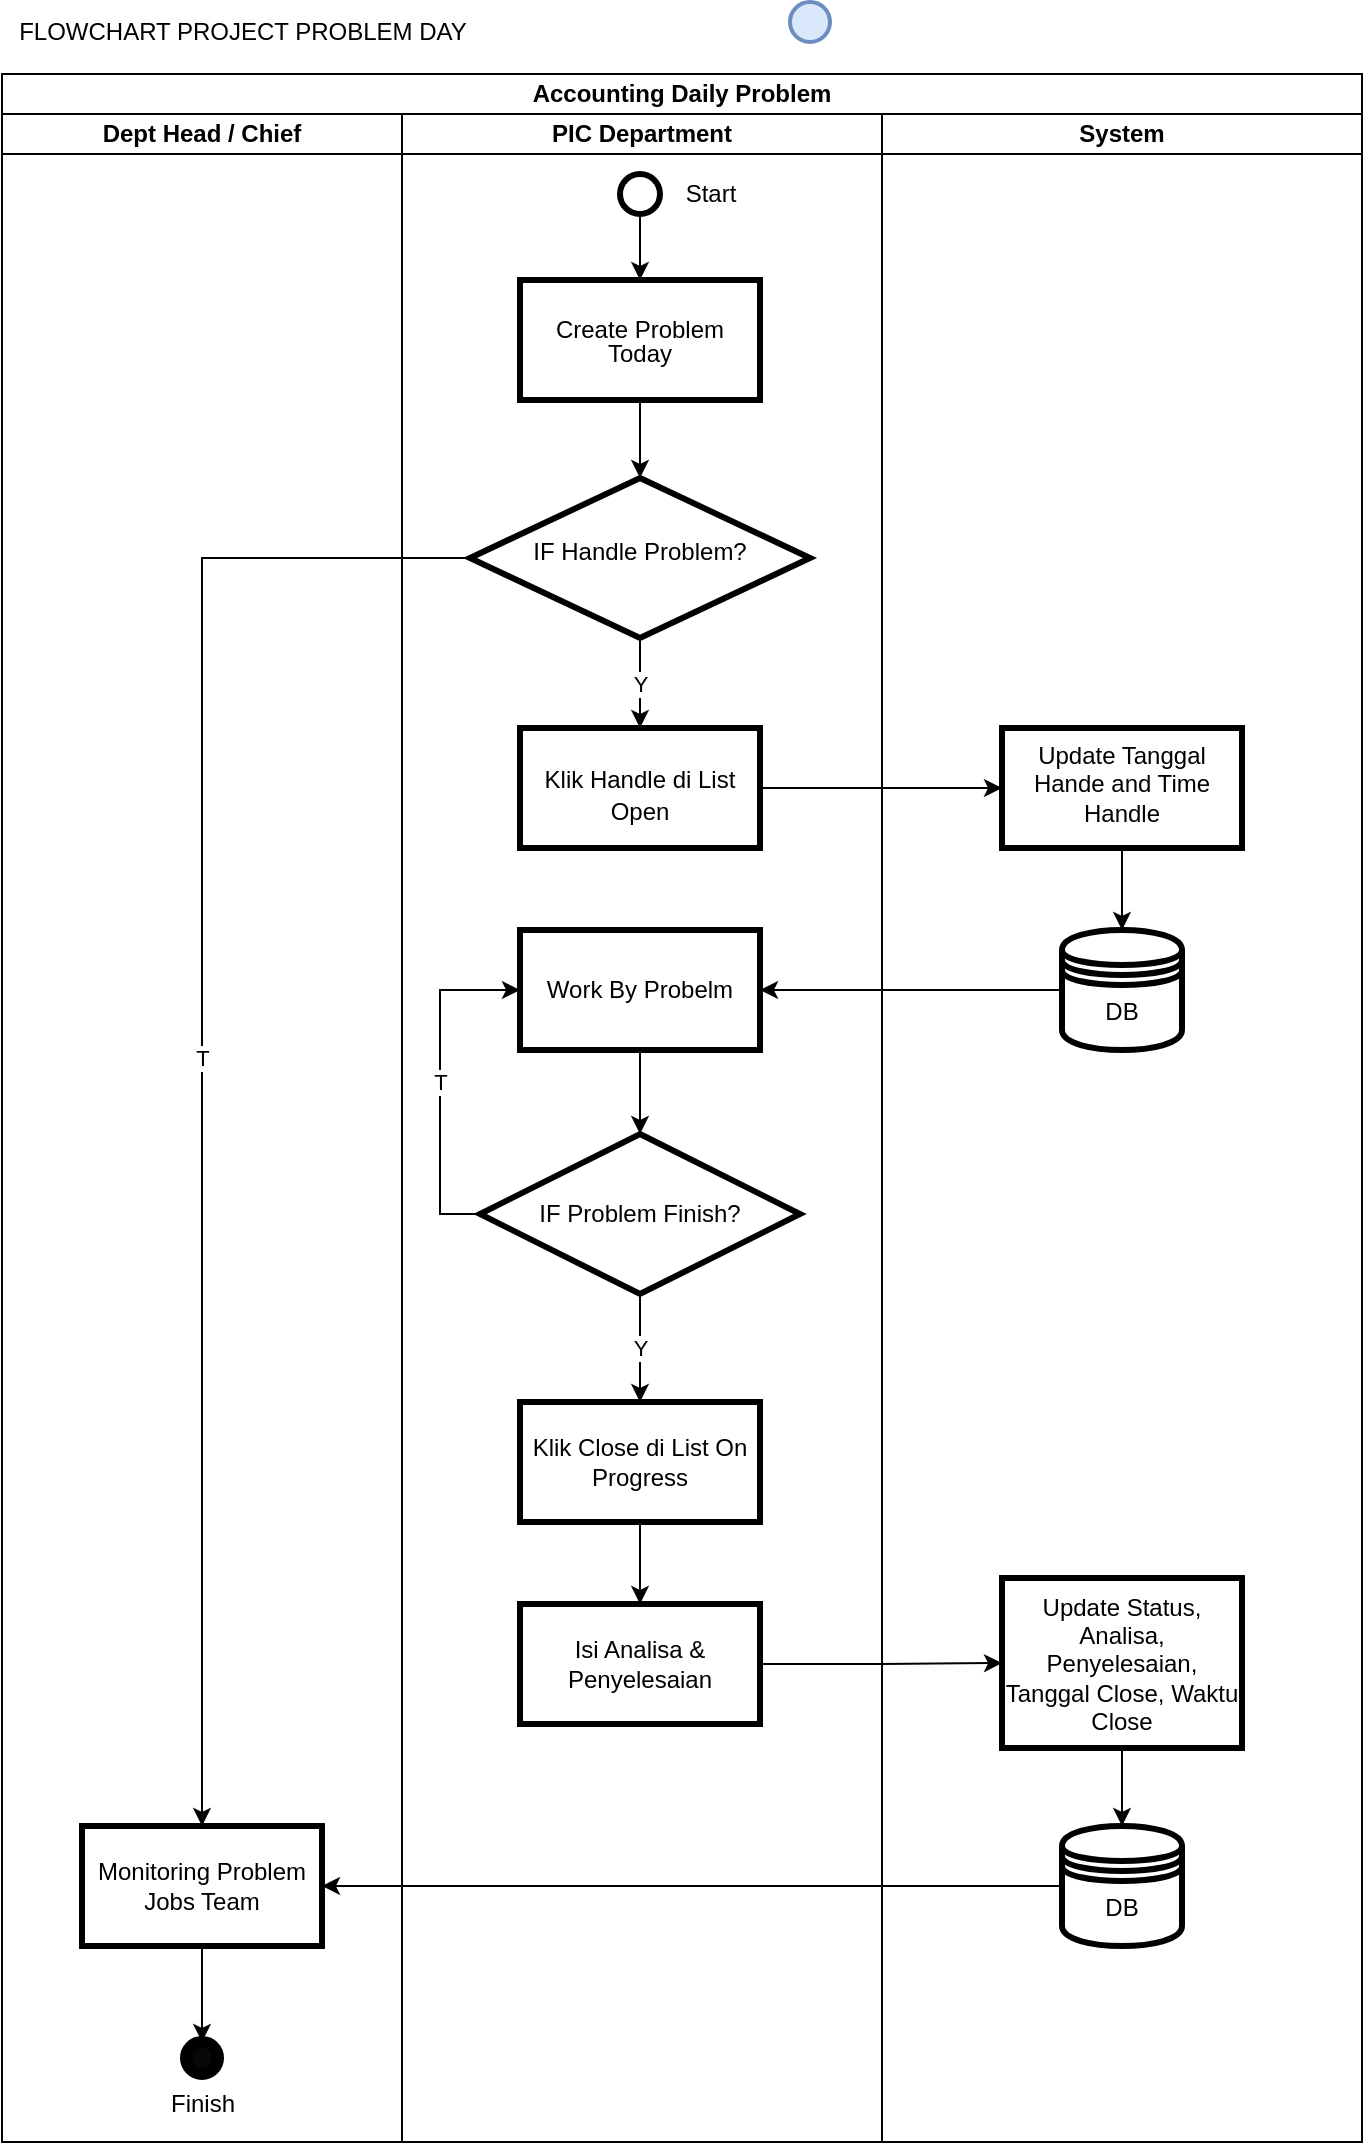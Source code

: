 <mxfile version="20.2.1" type="github">
  <diagram id="AZVq3lzHW0-drymZApkU" name="Page-1">
    <mxGraphModel dx="1102" dy="600" grid="1" gridSize="10" guides="1" tooltips="1" connect="1" arrows="1" fold="1" page="1" pageScale="1" pageWidth="827" pageHeight="1169" math="0" shadow="0">
      <root>
        <mxCell id="0" />
        <mxCell id="1" parent="0" />
        <mxCell id="lLMcPlmDv0JlXJ0g5ISU-1" value="Accounting Daily Problem" style="swimlane;childLayout=stackLayout;resizeParent=1;resizeParentMax=0;startSize=20;whiteSpace=wrap;" vertex="1" parent="1">
          <mxGeometry y="46" width="680" height="1034" as="geometry" />
        </mxCell>
        <mxCell id="lLMcPlmDv0JlXJ0g5ISU-2" value="Dept Head / Chief" style="swimlane;startSize=20;whiteSpace=wrap;" vertex="1" parent="lLMcPlmDv0JlXJ0g5ISU-1">
          <mxGeometry y="20" width="200" height="1014" as="geometry" />
        </mxCell>
        <mxCell id="lLMcPlmDv0JlXJ0g5ISU-66" style="edgeStyle=orthogonalEdgeStyle;rounded=0;orthogonalLoop=1;jettySize=auto;html=1;exitX=0.5;exitY=1;exitDx=0;exitDy=0;fontSize=12;" edge="1" parent="lLMcPlmDv0JlXJ0g5ISU-2" source="lLMcPlmDv0JlXJ0g5ISU-52" target="lLMcPlmDv0JlXJ0g5ISU-65">
          <mxGeometry relative="1" as="geometry" />
        </mxCell>
        <mxCell id="lLMcPlmDv0JlXJ0g5ISU-52" value="Monitoring Problem Jobs Team" style="whiteSpace=wrap;html=1;rounded=0;shadow=0;glass=0;sketch=0;strokeWidth=3;" vertex="1" parent="lLMcPlmDv0JlXJ0g5ISU-2">
          <mxGeometry x="40" y="856" width="120" height="60" as="geometry" />
        </mxCell>
        <mxCell id="lLMcPlmDv0JlXJ0g5ISU-65" value="" style="verticalLabelPosition=bottom;verticalAlign=top;html=1;shape=mxgraph.flowchart.on-page_reference;rounded=0;shadow=0;glass=0;sketch=0;fontSize=12;strokeWidth=6;fillColor=#080808;" vertex="1" parent="lLMcPlmDv0JlXJ0g5ISU-2">
          <mxGeometry x="92" y="964" width="16" height="16" as="geometry" />
        </mxCell>
        <mxCell id="lLMcPlmDv0JlXJ0g5ISU-67" value="Finish" style="text;html=1;align=center;verticalAlign=middle;resizable=0;points=[];autosize=1;strokeColor=none;fillColor=none;fontSize=12;" vertex="1" parent="lLMcPlmDv0JlXJ0g5ISU-2">
          <mxGeometry x="70" y="980" width="60" height="30" as="geometry" />
        </mxCell>
        <mxCell id="lLMcPlmDv0JlXJ0g5ISU-3" value="PIC Department" style="swimlane;startSize=20;whiteSpace=wrap;" vertex="1" parent="lLMcPlmDv0JlXJ0g5ISU-1">
          <mxGeometry x="200" y="20" width="240" height="1014" as="geometry" />
        </mxCell>
        <mxCell id="lLMcPlmDv0JlXJ0g5ISU-14" value="" style="edgeStyle=orthogonalEdgeStyle;rounded=0;orthogonalLoop=1;jettySize=auto;html=1;" edge="1" parent="lLMcPlmDv0JlXJ0g5ISU-3" source="lLMcPlmDv0JlXJ0g5ISU-8" target="lLMcPlmDv0JlXJ0g5ISU-13">
          <mxGeometry relative="1" as="geometry" />
        </mxCell>
        <mxCell id="lLMcPlmDv0JlXJ0g5ISU-8" value="" style="verticalLabelPosition=bottom;verticalAlign=top;html=1;shape=mxgraph.flowchart.on-page_reference;strokeWidth=3;whiteSpace=wrap;" vertex="1" parent="lLMcPlmDv0JlXJ0g5ISU-3">
          <mxGeometry x="109" y="30" width="20" height="20" as="geometry" />
        </mxCell>
        <mxCell id="lLMcPlmDv0JlXJ0g5ISU-16" value="" style="edgeStyle=orthogonalEdgeStyle;rounded=0;orthogonalLoop=1;jettySize=auto;html=1;" edge="1" parent="lLMcPlmDv0JlXJ0g5ISU-3" source="lLMcPlmDv0JlXJ0g5ISU-13" target="lLMcPlmDv0JlXJ0g5ISU-15">
          <mxGeometry relative="1" as="geometry" />
        </mxCell>
        <mxCell id="lLMcPlmDv0JlXJ0g5ISU-13" value="&lt;p style=&quot;line-height: 1;&quot;&gt;Create Problem Today&lt;br&gt;&lt;/p&gt;" style="html=1;verticalAlign=top;strokeWidth=3;whiteSpace=wrap;" vertex="1" parent="lLMcPlmDv0JlXJ0g5ISU-3">
          <mxGeometry x="59" y="83" width="120" height="60" as="geometry" />
        </mxCell>
        <mxCell id="lLMcPlmDv0JlXJ0g5ISU-25" value="Y" style="edgeStyle=orthogonalEdgeStyle;rounded=0;orthogonalLoop=1;jettySize=auto;html=1;" edge="1" parent="lLMcPlmDv0JlXJ0g5ISU-3" source="lLMcPlmDv0JlXJ0g5ISU-15" target="lLMcPlmDv0JlXJ0g5ISU-24">
          <mxGeometry relative="1" as="geometry" />
        </mxCell>
        <mxCell id="lLMcPlmDv0JlXJ0g5ISU-15" value="&lt;div&gt;&lt;br&gt;&lt;/div&gt;&lt;div style=&quot;line-height: 2.8;&quot;&gt;IF Handle Problem?&lt;br&gt;&lt;/div&gt;&lt;p&gt;&lt;/p&gt;&lt;p&gt;&lt;/p&gt;" style="rhombus;html=1;verticalAlign=top;strokeWidth=3;whiteSpace=wrap;" vertex="1" parent="lLMcPlmDv0JlXJ0g5ISU-3">
          <mxGeometry x="34" y="182" width="170" height="80" as="geometry" />
        </mxCell>
        <mxCell id="lLMcPlmDv0JlXJ0g5ISU-24" value="&lt;p style=&quot;line-height: 1.3;&quot;&gt;Klik Handle di List Open&lt;br&gt;&lt;/p&gt;" style="html=1;verticalAlign=top;strokeWidth=3;whiteSpace=wrap;" vertex="1" parent="lLMcPlmDv0JlXJ0g5ISU-3">
          <mxGeometry x="59" y="307" width="120" height="60" as="geometry" />
        </mxCell>
        <mxCell id="lLMcPlmDv0JlXJ0g5ISU-40" value="" style="edgeStyle=orthogonalEdgeStyle;rounded=0;orthogonalLoop=1;jettySize=auto;html=1;" edge="1" parent="lLMcPlmDv0JlXJ0g5ISU-3" source="lLMcPlmDv0JlXJ0g5ISU-37" target="lLMcPlmDv0JlXJ0g5ISU-39">
          <mxGeometry relative="1" as="geometry" />
        </mxCell>
        <mxCell id="lLMcPlmDv0JlXJ0g5ISU-37" value="Work By Probelm" style="whiteSpace=wrap;html=1;rounded=0;shadow=0;glass=0;sketch=0;strokeWidth=3;" vertex="1" parent="lLMcPlmDv0JlXJ0g5ISU-3">
          <mxGeometry x="59" y="408" width="120" height="60" as="geometry" />
        </mxCell>
        <mxCell id="lLMcPlmDv0JlXJ0g5ISU-42" value="Y" style="edgeStyle=orthogonalEdgeStyle;rounded=0;orthogonalLoop=1;jettySize=auto;html=1;" edge="1" parent="lLMcPlmDv0JlXJ0g5ISU-3" source="lLMcPlmDv0JlXJ0g5ISU-39" target="lLMcPlmDv0JlXJ0g5ISU-41">
          <mxGeometry relative="1" as="geometry" />
        </mxCell>
        <mxCell id="lLMcPlmDv0JlXJ0g5ISU-45" value="T" style="edgeStyle=orthogonalEdgeStyle;rounded=0;orthogonalLoop=1;jettySize=auto;html=1;entryX=0;entryY=0.5;entryDx=0;entryDy=0;" edge="1" parent="lLMcPlmDv0JlXJ0g5ISU-3" source="lLMcPlmDv0JlXJ0g5ISU-39" target="lLMcPlmDv0JlXJ0g5ISU-37">
          <mxGeometry relative="1" as="geometry">
            <Array as="points">
              <mxPoint x="19" y="550" />
              <mxPoint x="19" y="438" />
            </Array>
          </mxGeometry>
        </mxCell>
        <mxCell id="lLMcPlmDv0JlXJ0g5ISU-39" value="IF Problem Finish?" style="rhombus;whiteSpace=wrap;html=1;rounded=0;shadow=0;glass=0;sketch=0;strokeWidth=3;" vertex="1" parent="lLMcPlmDv0JlXJ0g5ISU-3">
          <mxGeometry x="39" y="510" width="160" height="80" as="geometry" />
        </mxCell>
        <mxCell id="lLMcPlmDv0JlXJ0g5ISU-44" value="" style="edgeStyle=orthogonalEdgeStyle;rounded=0;orthogonalLoop=1;jettySize=auto;html=1;" edge="1" parent="lLMcPlmDv0JlXJ0g5ISU-3" source="lLMcPlmDv0JlXJ0g5ISU-41" target="lLMcPlmDv0JlXJ0g5ISU-43">
          <mxGeometry relative="1" as="geometry" />
        </mxCell>
        <mxCell id="lLMcPlmDv0JlXJ0g5ISU-41" value="Klik Close di List On Progress" style="whiteSpace=wrap;html=1;rounded=0;shadow=0;glass=0;sketch=0;strokeWidth=3;" vertex="1" parent="lLMcPlmDv0JlXJ0g5ISU-3">
          <mxGeometry x="59" y="644" width="120" height="60" as="geometry" />
        </mxCell>
        <mxCell id="lLMcPlmDv0JlXJ0g5ISU-43" value="Isi Analisa &amp;amp; Penyelesaian" style="whiteSpace=wrap;html=1;rounded=0;shadow=0;glass=0;sketch=0;strokeWidth=3;" vertex="1" parent="lLMcPlmDv0JlXJ0g5ISU-3">
          <mxGeometry x="59" y="745" width="120" height="60" as="geometry" />
        </mxCell>
        <mxCell id="lLMcPlmDv0JlXJ0g5ISU-68" value="Start" style="text;html=1;align=center;verticalAlign=middle;resizable=0;points=[];autosize=1;strokeColor=none;fillColor=none;fontSize=12;" vertex="1" parent="lLMcPlmDv0JlXJ0g5ISU-3">
          <mxGeometry x="129" y="25" width="50" height="30" as="geometry" />
        </mxCell>
        <mxCell id="lLMcPlmDv0JlXJ0g5ISU-34" value="" style="edgeStyle=orthogonalEdgeStyle;rounded=0;orthogonalLoop=1;jettySize=auto;html=1;" edge="1" parent="lLMcPlmDv0JlXJ0g5ISU-1" source="lLMcPlmDv0JlXJ0g5ISU-24" target="lLMcPlmDv0JlXJ0g5ISU-33">
          <mxGeometry relative="1" as="geometry" />
        </mxCell>
        <mxCell id="lLMcPlmDv0JlXJ0g5ISU-38" value="" style="edgeStyle=orthogonalEdgeStyle;rounded=0;orthogonalLoop=1;jettySize=auto;html=1;" edge="1" parent="lLMcPlmDv0JlXJ0g5ISU-1" source="lLMcPlmDv0JlXJ0g5ISU-35" target="lLMcPlmDv0JlXJ0g5ISU-37">
          <mxGeometry relative="1" as="geometry" />
        </mxCell>
        <mxCell id="lLMcPlmDv0JlXJ0g5ISU-49" value="" style="edgeStyle=orthogonalEdgeStyle;rounded=0;orthogonalLoop=1;jettySize=auto;html=1;" edge="1" parent="lLMcPlmDv0JlXJ0g5ISU-1" source="lLMcPlmDv0JlXJ0g5ISU-43" target="lLMcPlmDv0JlXJ0g5ISU-48">
          <mxGeometry relative="1" as="geometry" />
        </mxCell>
        <mxCell id="lLMcPlmDv0JlXJ0g5ISU-4" value="System" style="swimlane;startSize=20;whiteSpace=wrap;" vertex="1" parent="lLMcPlmDv0JlXJ0g5ISU-1">
          <mxGeometry x="440" y="20" width="240" height="1014" as="geometry" />
        </mxCell>
        <mxCell id="lLMcPlmDv0JlXJ0g5ISU-36" style="edgeStyle=orthogonalEdgeStyle;rounded=0;orthogonalLoop=1;jettySize=auto;html=1;" edge="1" parent="lLMcPlmDv0JlXJ0g5ISU-4" source="lLMcPlmDv0JlXJ0g5ISU-33" target="lLMcPlmDv0JlXJ0g5ISU-35">
          <mxGeometry relative="1" as="geometry" />
        </mxCell>
        <mxCell id="lLMcPlmDv0JlXJ0g5ISU-33" value="Update Tanggal Hande and Time Handle" style="whiteSpace=wrap;html=1;verticalAlign=top;strokeWidth=3;" vertex="1" parent="lLMcPlmDv0JlXJ0g5ISU-4">
          <mxGeometry x="60" y="307" width="120" height="60" as="geometry" />
        </mxCell>
        <mxCell id="lLMcPlmDv0JlXJ0g5ISU-35" value="DB" style="shape=datastore;whiteSpace=wrap;html=1;rounded=0;shadow=0;glass=0;sketch=0;strokeWidth=3;" vertex="1" parent="lLMcPlmDv0JlXJ0g5ISU-4">
          <mxGeometry x="90" y="408" width="60" height="60" as="geometry" />
        </mxCell>
        <mxCell id="lLMcPlmDv0JlXJ0g5ISU-51" style="edgeStyle=orthogonalEdgeStyle;rounded=0;orthogonalLoop=1;jettySize=auto;html=1;exitX=0.5;exitY=1;exitDx=0;exitDy=0;entryX=0.5;entryY=0;entryDx=0;entryDy=0;" edge="1" parent="lLMcPlmDv0JlXJ0g5ISU-4" source="lLMcPlmDv0JlXJ0g5ISU-48" target="lLMcPlmDv0JlXJ0g5ISU-50">
          <mxGeometry relative="1" as="geometry" />
        </mxCell>
        <mxCell id="lLMcPlmDv0JlXJ0g5ISU-48" value="Update Status, Analisa, Penyelesaian, Tanggal Close, Waktu Close" style="whiteSpace=wrap;html=1;rounded=0;shadow=0;glass=0;sketch=0;strokeWidth=3;" vertex="1" parent="lLMcPlmDv0JlXJ0g5ISU-4">
          <mxGeometry x="60" y="732" width="120" height="85" as="geometry" />
        </mxCell>
        <mxCell id="lLMcPlmDv0JlXJ0g5ISU-50" value="DB" style="shape=datastore;whiteSpace=wrap;html=1;rounded=0;shadow=0;glass=0;sketch=0;strokeWidth=3;" vertex="1" parent="lLMcPlmDv0JlXJ0g5ISU-4">
          <mxGeometry x="90" y="856" width="60" height="60" as="geometry" />
        </mxCell>
        <mxCell id="lLMcPlmDv0JlXJ0g5ISU-53" value="" style="edgeStyle=orthogonalEdgeStyle;rounded=0;orthogonalLoop=1;jettySize=auto;html=1;" edge="1" parent="lLMcPlmDv0JlXJ0g5ISU-1" source="lLMcPlmDv0JlXJ0g5ISU-50" target="lLMcPlmDv0JlXJ0g5ISU-52">
          <mxGeometry relative="1" as="geometry" />
        </mxCell>
        <mxCell id="lLMcPlmDv0JlXJ0g5ISU-54" value="T" style="edgeStyle=orthogonalEdgeStyle;rounded=0;orthogonalLoop=1;jettySize=auto;html=1;exitX=0;exitY=0.5;exitDx=0;exitDy=0;entryX=0.5;entryY=0;entryDx=0;entryDy=0;" edge="1" parent="lLMcPlmDv0JlXJ0g5ISU-1" source="lLMcPlmDv0JlXJ0g5ISU-15" target="lLMcPlmDv0JlXJ0g5ISU-52">
          <mxGeometry relative="1" as="geometry" />
        </mxCell>
        <mxCell id="lLMcPlmDv0JlXJ0g5ISU-69" value="FLOWCHART PROJECT PROBLEM DAY" style="text;html=1;align=center;verticalAlign=middle;resizable=0;points=[];autosize=1;strokeColor=none;fillColor=none;fontSize=12;" vertex="1" parent="1">
          <mxGeometry y="10" width="240" height="30" as="geometry" />
        </mxCell>
        <mxCell id="lLMcPlmDv0JlXJ0g5ISU-70" value="" style="verticalLabelPosition=bottom;verticalAlign=top;html=1;shape=mxgraph.flowchart.on-page_reference;strokeWidth=2;whiteSpace=wrap;fillColor=#dae8fc;strokeColor=#6c8ebf;" vertex="1" parent="1">
          <mxGeometry x="394" y="10" width="20" height="20" as="geometry" />
        </mxCell>
      </root>
    </mxGraphModel>
  </diagram>
</mxfile>
